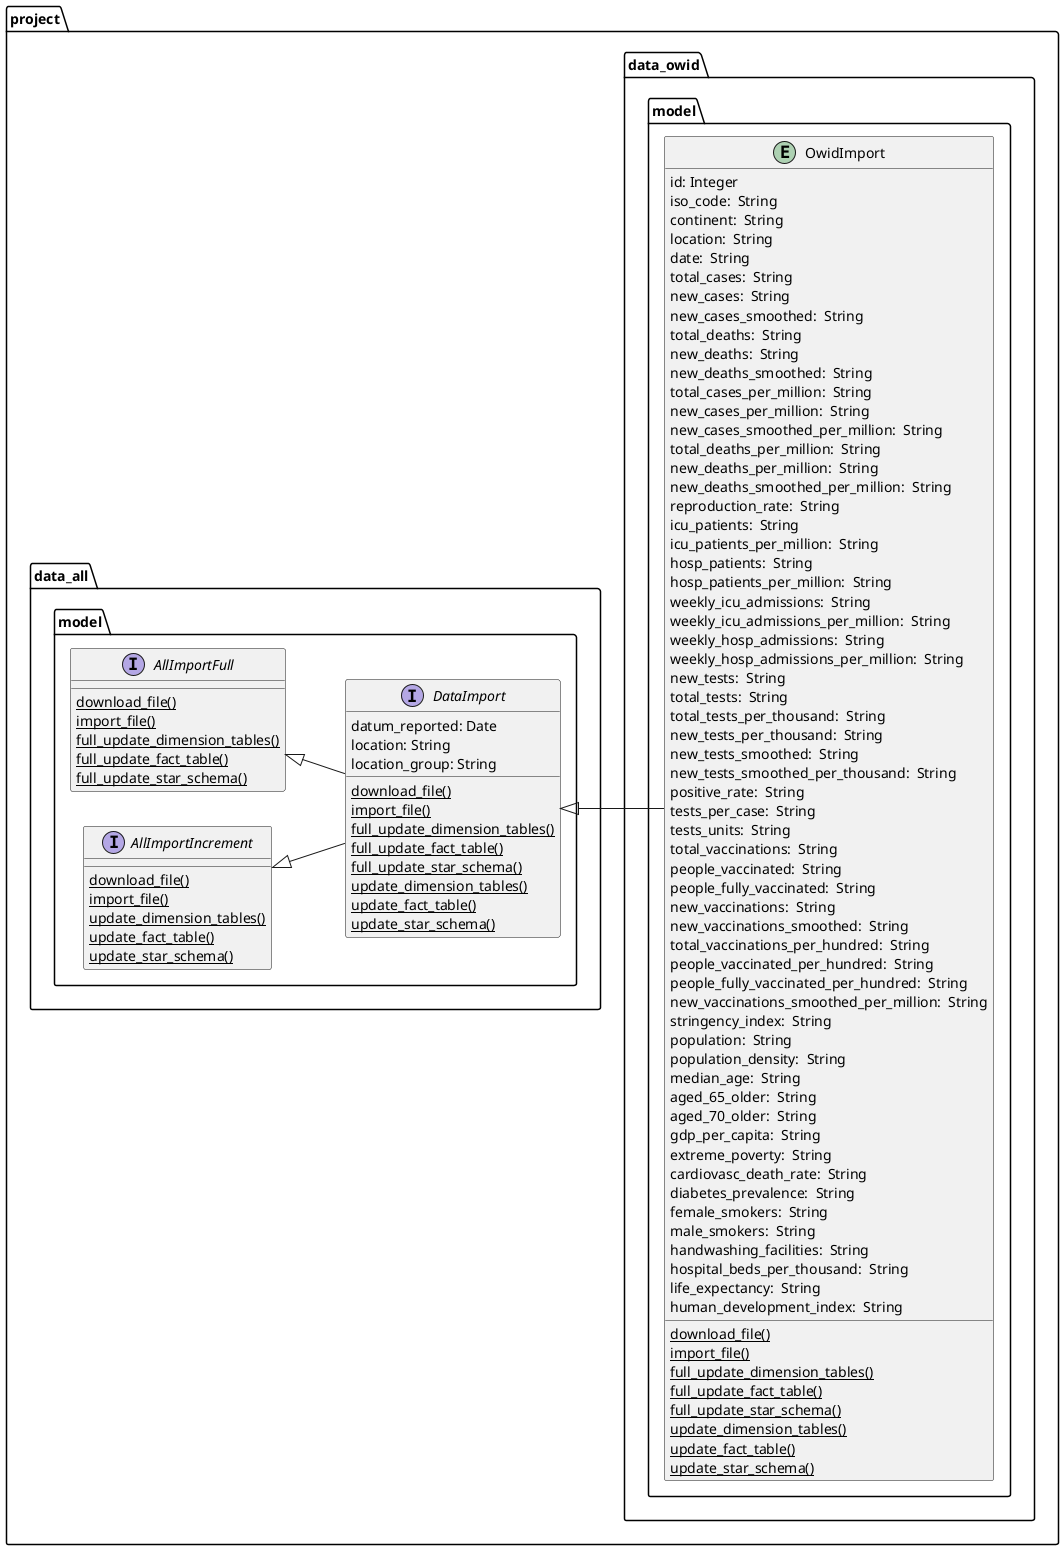 @startuml
left to right direction

package project.data_all.model {

	interface AllImportFull {
		{classifier} download_file()
		{classifier} import_file()
		{classifier} full_update_dimension_tables()
		{classifier} full_update_fact_table()
		{classifier} full_update_star_schema()
	}

	interface AllImportIncrement {
		{classifier} download_file()
		{classifier} import_file()
		{classifier} update_dimension_tables()
		{classifier} update_fact_table()
		{classifier} update_star_schema()
	}

	interface DataImport {
	    datum_reported: Date
		location: String
		location_group: String
		{classifier} download_file()
		{classifier} import_file()
		{classifier} full_update_dimension_tables()
		{classifier} full_update_fact_table()
		{classifier} full_update_star_schema()
		{classifier} update_dimension_tables()
		{classifier} update_fact_table()
		{classifier} update_star_schema()
	}
}

package project.data_owid.model {

	entity OwidImport {
	    id: Integer
		iso_code:  String
	    continent:  String
	    location:  String
	    date:  String
	    total_cases:  String
	    new_cases:  String
	    new_cases_smoothed:  String
	    total_deaths:  String
	    new_deaths:  String
	    new_deaths_smoothed:  String
	    total_cases_per_million:  String
	    new_cases_per_million:  String
	    new_cases_smoothed_per_million:  String
	    total_deaths_per_million:  String
	    new_deaths_per_million:  String
	    new_deaths_smoothed_per_million:  String
	    reproduction_rate:  String
	    icu_patients:  String
	    icu_patients_per_million:  String
	    hosp_patients:  String
	    hosp_patients_per_million:  String
	    weekly_icu_admissions:  String
	    weekly_icu_admissions_per_million:  String
	    weekly_hosp_admissions:  String
	    weekly_hosp_admissions_per_million:  String
	    new_tests:  String
	    total_tests:  String
	    total_tests_per_thousand:  String
	    new_tests_per_thousand:  String
	    new_tests_smoothed:  String
	    new_tests_smoothed_per_thousand:  String
	    positive_rate:  String
	    tests_per_case:  String
	    tests_units:  String
	    total_vaccinations:  String
	    people_vaccinated:  String
	    people_fully_vaccinated:  String
	    new_vaccinations:  String
	    new_vaccinations_smoothed:  String
	    total_vaccinations_per_hundred:  String
	    people_vaccinated_per_hundred:  String
	    people_fully_vaccinated_per_hundred:  String
	    new_vaccinations_smoothed_per_million:  String
	    stringency_index:  String
	    population:  String
	    population_density:  String
	    median_age:  String
	    aged_65_older:  String
	    aged_70_older:  String
	    gdp_per_capita:  String
	    extreme_poverty:  String
	    cardiovasc_death_rate:  String
	    diabetes_prevalence:  String
	    female_smokers:  String
	    male_smokers:  String
	    handwashing_facilities:  String
	    hospital_beds_per_thousand:  String
	    life_expectancy:  String
	    human_development_index:  String
		{classifier} download_file()
		{classifier} import_file()
		{classifier} full_update_dimension_tables()
		{classifier} full_update_fact_table()
		{classifier} full_update_star_schema()
		{classifier} update_dimension_tables()
		{classifier} update_fact_table()
		{classifier} update_star_schema()
	}

    AllImportFull <|-- DataImport
    AllImportIncrement <|-- DataImport
    DataImport <|-- OwidImport
}

@enduml
